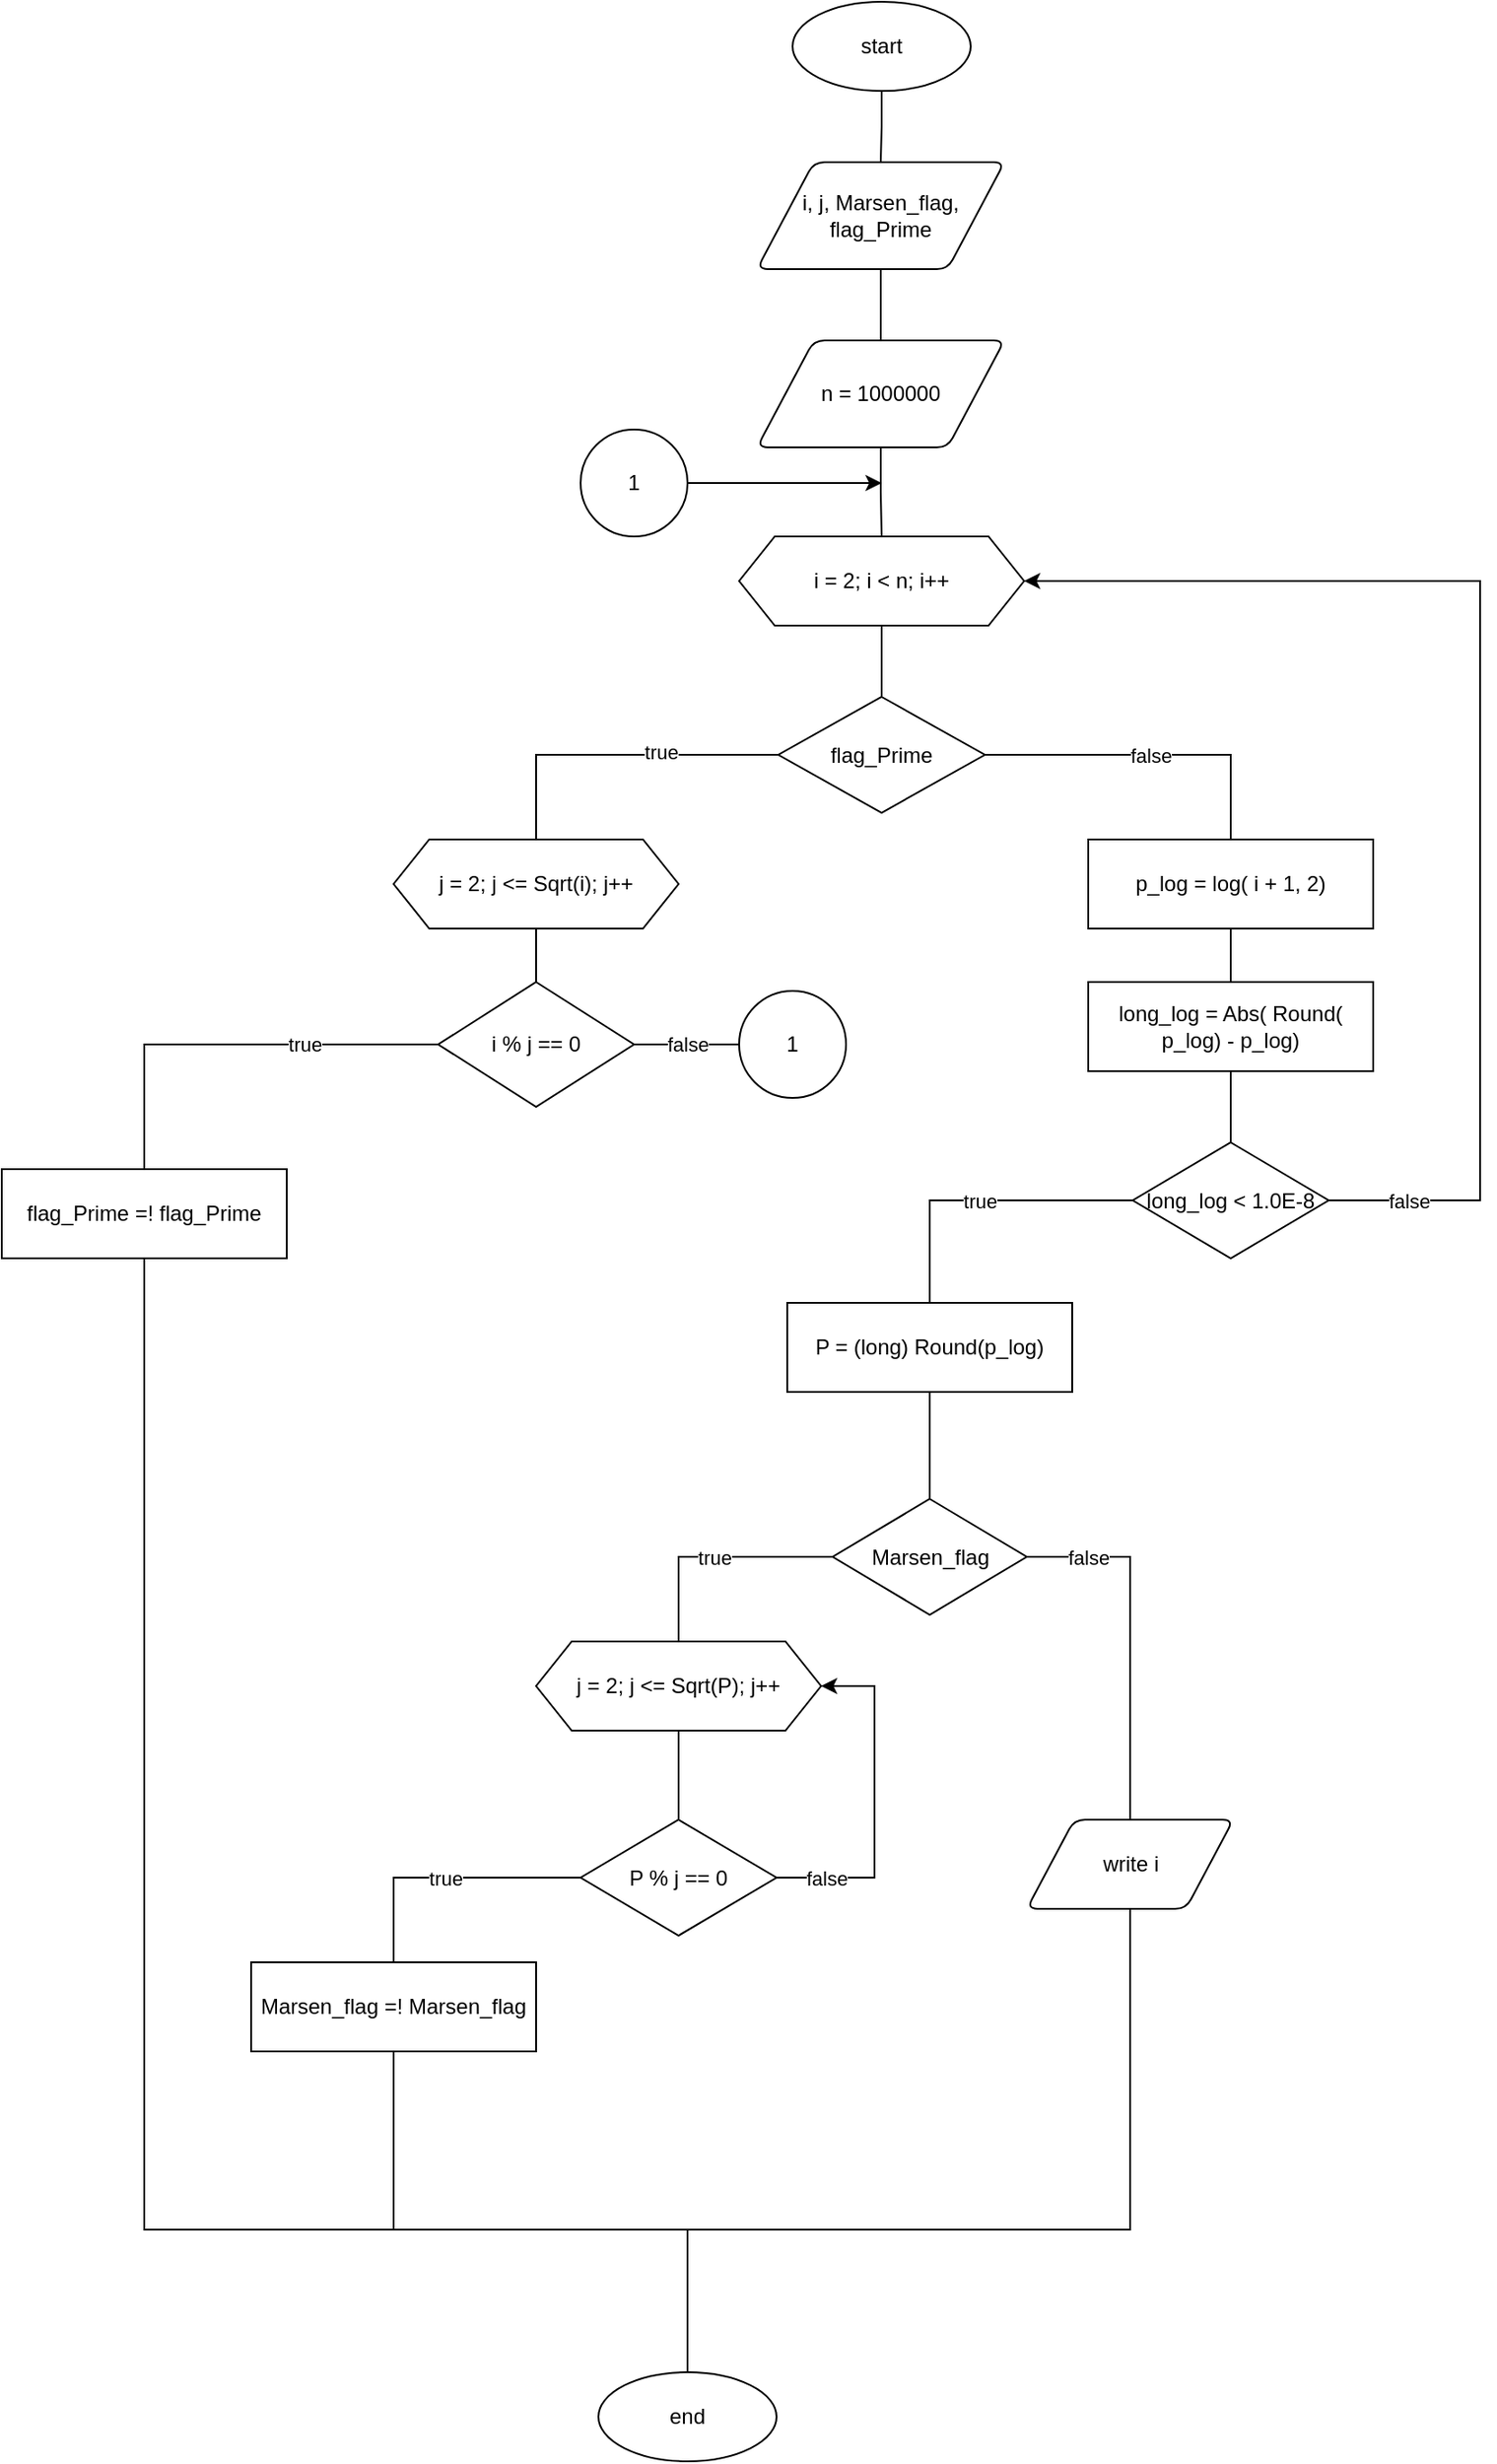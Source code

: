 <mxfile version="15.4.0" type="device"><diagram id="p_7GrzXYPsU7X0cyhCgl" name="Страница 1"><mxGraphModel dx="1963" dy="659" grid="1" gridSize="10" guides="1" tooltips="1" connect="1" arrows="1" fold="1" page="1" pageScale="1" pageWidth="827" pageHeight="1169" math="0" shadow="0"><root><mxCell id="0"/><mxCell id="1" parent="0"/><mxCell id="FSP6PFVBy5iVxwHqS6Sb-53" style="edgeStyle=orthogonalEdgeStyle;rounded=0;orthogonalLoop=1;jettySize=auto;html=1;exitX=0.5;exitY=1;exitDx=0;exitDy=0;exitPerimeter=0;entryX=0.5;entryY=0;entryDx=0;entryDy=0;endArrow=none;endFill=0;" edge="1" parent="1" source="FSP6PFVBy5iVxwHqS6Sb-1" target="FSP6PFVBy5iVxwHqS6Sb-52"><mxGeometry relative="1" as="geometry"/></mxCell><mxCell id="FSP6PFVBy5iVxwHqS6Sb-1" value="start" style="strokeWidth=1;html=1;shape=mxgraph.flowchart.start_1;whiteSpace=wrap;" vertex="1" parent="1"><mxGeometry x="364" y="40" width="100" height="50" as="geometry"/></mxCell><mxCell id="FSP6PFVBy5iVxwHqS6Sb-7" style="edgeStyle=orthogonalEdgeStyle;rounded=0;orthogonalLoop=1;jettySize=auto;html=1;exitX=0.5;exitY=1;exitDx=0;exitDy=0;endArrow=none;endFill=0;" edge="1" parent="1" source="FSP6PFVBy5iVxwHqS6Sb-2" target="FSP6PFVBy5iVxwHqS6Sb-6"><mxGeometry relative="1" as="geometry"/></mxCell><mxCell id="FSP6PFVBy5iVxwHqS6Sb-2" value="n = 1000000" style="shape=parallelogram;html=1;strokeWidth=1;perimeter=parallelogramPerimeter;whiteSpace=wrap;rounded=1;arcSize=12;size=0.23;" vertex="1" parent="1"><mxGeometry x="344" y="230" width="139" height="60" as="geometry"/></mxCell><mxCell id="FSP6PFVBy5iVxwHqS6Sb-9" value="" style="edgeStyle=orthogonalEdgeStyle;rounded=0;orthogonalLoop=1;jettySize=auto;html=1;endArrow=none;endFill=0;" edge="1" parent="1" source="FSP6PFVBy5iVxwHqS6Sb-6" target="FSP6PFVBy5iVxwHqS6Sb-8"><mxGeometry relative="1" as="geometry"/></mxCell><mxCell id="FSP6PFVBy5iVxwHqS6Sb-6" value="i = 2; i &amp;lt; n; i++" style="shape=hexagon;perimeter=hexagonPerimeter2;whiteSpace=wrap;html=1;fixedSize=1;strokeWidth=1;" vertex="1" parent="1"><mxGeometry x="334" y="340" width="160" height="50" as="geometry"/></mxCell><mxCell id="FSP6PFVBy5iVxwHqS6Sb-14" value="true" style="edgeStyle=orthogonalEdgeStyle;rounded=0;orthogonalLoop=1;jettySize=auto;html=1;endArrow=none;endFill=0;" edge="1" parent="1" source="FSP6PFVBy5iVxwHqS6Sb-8" target="FSP6PFVBy5iVxwHqS6Sb-12"><mxGeometry x="-0.281" y="-2" relative="1" as="geometry"><mxPoint as="offset"/></mxGeometry></mxCell><mxCell id="FSP6PFVBy5iVxwHqS6Sb-27" value="false" style="edgeStyle=orthogonalEdgeStyle;rounded=0;orthogonalLoop=1;jettySize=auto;html=1;exitX=1;exitY=0.5;exitDx=0;exitDy=0;endArrow=none;endFill=0;" edge="1" parent="1" source="FSP6PFVBy5iVxwHqS6Sb-8" target="FSP6PFVBy5iVxwHqS6Sb-26"><mxGeometry relative="1" as="geometry"/></mxCell><mxCell id="FSP6PFVBy5iVxwHqS6Sb-8" value="flag_Prime" style="rhombus;whiteSpace=wrap;html=1;strokeWidth=1;" vertex="1" parent="1"><mxGeometry x="356" y="430" width="116" height="65" as="geometry"/></mxCell><mxCell id="FSP6PFVBy5iVxwHqS6Sb-17" value="" style="edgeStyle=orthogonalEdgeStyle;rounded=0;orthogonalLoop=1;jettySize=auto;html=1;endArrow=none;endFill=0;" edge="1" parent="1" source="FSP6PFVBy5iVxwHqS6Sb-12" target="FSP6PFVBy5iVxwHqS6Sb-16"><mxGeometry relative="1" as="geometry"/></mxCell><mxCell id="FSP6PFVBy5iVxwHqS6Sb-12" value="j = 2; j &amp;lt;= Sqrt(i); j++" style="shape=hexagon;perimeter=hexagonPerimeter2;whiteSpace=wrap;html=1;fixedSize=1;strokeWidth=1;" vertex="1" parent="1"><mxGeometry x="140" y="510" width="160" height="50" as="geometry"/></mxCell><mxCell id="FSP6PFVBy5iVxwHqS6Sb-22" value="true" style="edgeStyle=orthogonalEdgeStyle;rounded=0;orthogonalLoop=1;jettySize=auto;html=1;exitX=0;exitY=0.5;exitDx=0;exitDy=0;endArrow=none;endFill=0;" edge="1" parent="1" source="FSP6PFVBy5iVxwHqS6Sb-16" target="FSP6PFVBy5iVxwHqS6Sb-20"><mxGeometry x="-0.357" relative="1" as="geometry"><Array as="points"><mxPoint y="625"/></Array><mxPoint as="offset"/></mxGeometry></mxCell><mxCell id="FSP6PFVBy5iVxwHqS6Sb-58" value="false" style="edgeStyle=orthogonalEdgeStyle;rounded=0;orthogonalLoop=1;jettySize=auto;html=1;exitX=1;exitY=0.5;exitDx=0;exitDy=0;entryX=0;entryY=0.5;entryDx=0;entryDy=0;entryPerimeter=0;endArrow=none;endFill=0;" edge="1" parent="1" source="FSP6PFVBy5iVxwHqS6Sb-16" target="FSP6PFVBy5iVxwHqS6Sb-56"><mxGeometry relative="1" as="geometry"/></mxCell><mxCell id="FSP6PFVBy5iVxwHqS6Sb-16" value="i % j == 0" style="rhombus;whiteSpace=wrap;html=1;strokeWidth=1;" vertex="1" parent="1"><mxGeometry x="165" y="590" width="110" height="70" as="geometry"/></mxCell><mxCell id="FSP6PFVBy5iVxwHqS6Sb-23" style="edgeStyle=orthogonalEdgeStyle;rounded=0;orthogonalLoop=1;jettySize=auto;html=1;exitX=0.5;exitY=1;exitDx=0;exitDy=0;endArrow=none;endFill=0;" edge="1" parent="1" source="FSP6PFVBy5iVxwHqS6Sb-20"><mxGeometry relative="1" as="geometry"><mxPoint x="310" y="1290" as="targetPoint"/><Array as="points"><mxPoint y="1290"/></Array></mxGeometry></mxCell><mxCell id="FSP6PFVBy5iVxwHqS6Sb-20" value="flag_Prime =! flag_Prime" style="rounded=0;whiteSpace=wrap;html=1;strokeWidth=1;" vertex="1" parent="1"><mxGeometry x="-80" y="695" width="160" height="50" as="geometry"/></mxCell><mxCell id="FSP6PFVBy5iVxwHqS6Sb-29" style="edgeStyle=orthogonalEdgeStyle;rounded=0;orthogonalLoop=1;jettySize=auto;html=1;exitX=0.5;exitY=1;exitDx=0;exitDy=0;entryX=0.5;entryY=0;entryDx=0;entryDy=0;endArrow=none;endFill=0;" edge="1" parent="1" source="FSP6PFVBy5iVxwHqS6Sb-26" target="FSP6PFVBy5iVxwHqS6Sb-28"><mxGeometry relative="1" as="geometry"/></mxCell><mxCell id="FSP6PFVBy5iVxwHqS6Sb-26" value="p_log = log( i + 1, 2)" style="rounded=0;whiteSpace=wrap;html=1;strokeWidth=1;" vertex="1" parent="1"><mxGeometry x="530" y="510" width="160" height="50" as="geometry"/></mxCell><mxCell id="FSP6PFVBy5iVxwHqS6Sb-32" style="edgeStyle=orthogonalEdgeStyle;rounded=0;orthogonalLoop=1;jettySize=auto;html=1;exitX=0.5;exitY=1;exitDx=0;exitDy=0;entryX=0.5;entryY=0;entryDx=0;entryDy=0;endArrow=none;endFill=0;" edge="1" parent="1" source="FSP6PFVBy5iVxwHqS6Sb-28" target="FSP6PFVBy5iVxwHqS6Sb-30"><mxGeometry relative="1" as="geometry"/></mxCell><mxCell id="FSP6PFVBy5iVxwHqS6Sb-28" value="long_log = Abs( Round( p_log) - p_log)" style="rounded=0;whiteSpace=wrap;html=1;strokeWidth=1;" vertex="1" parent="1"><mxGeometry x="530" y="590" width="160" height="50" as="geometry"/></mxCell><mxCell id="FSP6PFVBy5iVxwHqS6Sb-34" value="true" style="edgeStyle=orthogonalEdgeStyle;rounded=0;orthogonalLoop=1;jettySize=auto;html=1;exitX=0;exitY=0.5;exitDx=0;exitDy=0;entryX=0.5;entryY=0;entryDx=0;entryDy=0;endArrow=none;endFill=0;" edge="1" parent="1" source="FSP6PFVBy5iVxwHqS6Sb-30" target="FSP6PFVBy5iVxwHqS6Sb-33"><mxGeometry relative="1" as="geometry"/></mxCell><mxCell id="FSP6PFVBy5iVxwHqS6Sb-35" value="false" style="edgeStyle=orthogonalEdgeStyle;rounded=0;orthogonalLoop=1;jettySize=auto;html=1;exitX=1;exitY=0.5;exitDx=0;exitDy=0;endArrow=classic;endFill=1;entryX=1;entryY=0.5;entryDx=0;entryDy=0;" edge="1" parent="1" source="FSP6PFVBy5iVxwHqS6Sb-30" target="FSP6PFVBy5iVxwHqS6Sb-6"><mxGeometry x="-0.869" relative="1" as="geometry"><mxPoint x="740" y="713" as="targetPoint"/><Array as="points"><mxPoint x="750" y="713"/><mxPoint x="750" y="365"/></Array><mxPoint as="offset"/></mxGeometry></mxCell><mxCell id="FSP6PFVBy5iVxwHqS6Sb-30" value="long_log &amp;lt; 1.0E-8" style="rhombus;whiteSpace=wrap;html=1;rounded=0;strokeWidth=1;" vertex="1" parent="1"><mxGeometry x="555" y="680" width="110" height="65" as="geometry"/></mxCell><mxCell id="FSP6PFVBy5iVxwHqS6Sb-37" value="" style="edgeStyle=orthogonalEdgeStyle;rounded=0;orthogonalLoop=1;jettySize=auto;html=1;endArrow=none;endFill=0;" edge="1" parent="1" source="FSP6PFVBy5iVxwHqS6Sb-33" target="FSP6PFVBy5iVxwHqS6Sb-36"><mxGeometry relative="1" as="geometry"/></mxCell><mxCell id="FSP6PFVBy5iVxwHqS6Sb-33" value="P = (long) Round(p_log)" style="rounded=0;whiteSpace=wrap;html=1;strokeWidth=1;" vertex="1" parent="1"><mxGeometry x="361" y="770" width="160" height="50" as="geometry"/></mxCell><mxCell id="FSP6PFVBy5iVxwHqS6Sb-39" value="true" style="edgeStyle=orthogonalEdgeStyle;rounded=0;orthogonalLoop=1;jettySize=auto;html=1;exitX=0;exitY=0.5;exitDx=0;exitDy=0;entryX=0.5;entryY=0;entryDx=0;entryDy=0;endArrow=none;endFill=0;" edge="1" parent="1" source="FSP6PFVBy5iVxwHqS6Sb-36" target="FSP6PFVBy5iVxwHqS6Sb-38"><mxGeometry relative="1" as="geometry"/></mxCell><mxCell id="FSP6PFVBy5iVxwHqS6Sb-50" value="false" style="edgeStyle=orthogonalEdgeStyle;rounded=0;orthogonalLoop=1;jettySize=auto;html=1;exitX=1;exitY=0.5;exitDx=0;exitDy=0;endArrow=none;endFill=0;" edge="1" parent="1" source="FSP6PFVBy5iVxwHqS6Sb-36" target="FSP6PFVBy5iVxwHqS6Sb-46"><mxGeometry x="-0.664" relative="1" as="geometry"><mxPoint x="580" y="913" as="targetPoint"/><mxPoint as="offset"/></mxGeometry></mxCell><mxCell id="FSP6PFVBy5iVxwHqS6Sb-36" value="Marsen_flag" style="rhombus;whiteSpace=wrap;html=1;rounded=0;strokeWidth=1;" vertex="1" parent="1"><mxGeometry x="386.5" y="880" width="109" height="65" as="geometry"/></mxCell><mxCell id="FSP6PFVBy5iVxwHqS6Sb-42" style="edgeStyle=orthogonalEdgeStyle;rounded=0;orthogonalLoop=1;jettySize=auto;html=1;exitX=0.5;exitY=1;exitDx=0;exitDy=0;entryX=0.5;entryY=0;entryDx=0;entryDy=0;endArrow=none;endFill=0;" edge="1" parent="1" source="FSP6PFVBy5iVxwHqS6Sb-38" target="FSP6PFVBy5iVxwHqS6Sb-40"><mxGeometry relative="1" as="geometry"/></mxCell><mxCell id="FSP6PFVBy5iVxwHqS6Sb-38" value="j = 2; j &amp;lt;= Sqrt(P); j++" style="shape=hexagon;perimeter=hexagonPerimeter2;whiteSpace=wrap;html=1;fixedSize=1;strokeWidth=1;" vertex="1" parent="1"><mxGeometry x="220" y="960" width="160" height="50" as="geometry"/></mxCell><mxCell id="FSP6PFVBy5iVxwHqS6Sb-44" value="true" style="edgeStyle=orthogonalEdgeStyle;rounded=0;orthogonalLoop=1;jettySize=auto;html=1;exitX=0;exitY=0.5;exitDx=0;exitDy=0;entryX=0.5;entryY=0;entryDx=0;entryDy=0;endArrow=none;endFill=0;" edge="1" parent="1" source="FSP6PFVBy5iVxwHqS6Sb-40" target="FSP6PFVBy5iVxwHqS6Sb-43"><mxGeometry relative="1" as="geometry"/></mxCell><mxCell id="FSP6PFVBy5iVxwHqS6Sb-59" value="false" style="edgeStyle=orthogonalEdgeStyle;rounded=0;orthogonalLoop=1;jettySize=auto;html=1;exitX=1;exitY=0.5;exitDx=0;exitDy=0;endArrow=classic;endFill=1;entryX=1;entryY=0.5;entryDx=0;entryDy=0;" edge="1" parent="1" source="FSP6PFVBy5iVxwHqS6Sb-40" target="FSP6PFVBy5iVxwHqS6Sb-38"><mxGeometry x="-0.71" relative="1" as="geometry"><mxPoint x="400" y="1093" as="targetPoint"/><Array as="points"><mxPoint x="410" y="1092"/><mxPoint x="410" y="985"/></Array><mxPoint as="offset"/></mxGeometry></mxCell><mxCell id="FSP6PFVBy5iVxwHqS6Sb-40" value="P % j == 0" style="rhombus;whiteSpace=wrap;html=1;strokeWidth=1;" vertex="1" parent="1"><mxGeometry x="245" y="1060" width="110" height="65" as="geometry"/></mxCell><mxCell id="FSP6PFVBy5iVxwHqS6Sb-47" style="edgeStyle=orthogonalEdgeStyle;rounded=0;orthogonalLoop=1;jettySize=auto;html=1;exitX=0.5;exitY=1;exitDx=0;exitDy=0;endArrow=none;endFill=0;" edge="1" parent="1" source="FSP6PFVBy5iVxwHqS6Sb-43"><mxGeometry relative="1" as="geometry"><mxPoint x="140" y="1290" as="targetPoint"/></mxGeometry></mxCell><mxCell id="FSP6PFVBy5iVxwHqS6Sb-43" value="Marsen_flag =! Marsen_flag" style="rounded=0;whiteSpace=wrap;html=1;strokeWidth=1;" vertex="1" parent="1"><mxGeometry x="60" y="1140" width="160" height="50" as="geometry"/></mxCell><mxCell id="FSP6PFVBy5iVxwHqS6Sb-49" style="edgeStyle=orthogonalEdgeStyle;rounded=0;orthogonalLoop=1;jettySize=auto;html=1;exitX=0.5;exitY=1;exitDx=0;exitDy=0;endArrow=none;endFill=0;entryX=0.5;entryY=0;entryDx=0;entryDy=0;entryPerimeter=0;" edge="1" parent="1" source="FSP6PFVBy5iVxwHqS6Sb-46" target="FSP6PFVBy5iVxwHqS6Sb-51"><mxGeometry relative="1" as="geometry"><mxPoint x="305" y="1290" as="targetPoint"/><Array as="points"><mxPoint x="554" y="1290"/><mxPoint x="305" y="1290"/></Array></mxGeometry></mxCell><mxCell id="FSP6PFVBy5iVxwHqS6Sb-46" value="write i" style="shape=parallelogram;html=1;strokeWidth=1;perimeter=parallelogramPerimeter;whiteSpace=wrap;rounded=1;arcSize=12;size=0.23;" vertex="1" parent="1"><mxGeometry x="495.5" y="1060" width="116" height="50" as="geometry"/></mxCell><mxCell id="FSP6PFVBy5iVxwHqS6Sb-51" value="end" style="strokeWidth=1;html=1;shape=mxgraph.flowchart.start_1;whiteSpace=wrap;" vertex="1" parent="1"><mxGeometry x="255" y="1370" width="100" height="50" as="geometry"/></mxCell><mxCell id="FSP6PFVBy5iVxwHqS6Sb-54" style="edgeStyle=orthogonalEdgeStyle;rounded=0;orthogonalLoop=1;jettySize=auto;html=1;exitX=0.5;exitY=1;exitDx=0;exitDy=0;entryX=0.5;entryY=0;entryDx=0;entryDy=0;endArrow=none;endFill=0;" edge="1" parent="1" source="FSP6PFVBy5iVxwHqS6Sb-52" target="FSP6PFVBy5iVxwHqS6Sb-2"><mxGeometry relative="1" as="geometry"/></mxCell><mxCell id="FSP6PFVBy5iVxwHqS6Sb-52" value="i, j, Marsen_flag, flag_Prime" style="shape=parallelogram;html=1;strokeWidth=1;perimeter=parallelogramPerimeter;whiteSpace=wrap;rounded=1;arcSize=12;size=0.23;" vertex="1" parent="1"><mxGeometry x="344" y="130" width="139" height="60" as="geometry"/></mxCell><mxCell id="FSP6PFVBy5iVxwHqS6Sb-56" value="1" style="strokeWidth=1;html=1;shape=mxgraph.flowchart.start_2;whiteSpace=wrap;" vertex="1" parent="1"><mxGeometry x="334" y="595" width="60" height="60" as="geometry"/></mxCell><mxCell id="FSP6PFVBy5iVxwHqS6Sb-61" value="" style="edgeStyle=orthogonalEdgeStyle;rounded=0;orthogonalLoop=1;jettySize=auto;html=1;endArrow=classic;endFill=1;" edge="1" parent="1" source="FSP6PFVBy5iVxwHqS6Sb-60"><mxGeometry relative="1" as="geometry"><mxPoint x="414" y="310" as="targetPoint"/><Array as="points"><mxPoint x="414" y="310"/></Array></mxGeometry></mxCell><mxCell id="FSP6PFVBy5iVxwHqS6Sb-60" value="1" style="strokeWidth=1;html=1;shape=mxgraph.flowchart.start_2;whiteSpace=wrap;" vertex="1" parent="1"><mxGeometry x="245" y="280" width="60" height="60" as="geometry"/></mxCell></root></mxGraphModel></diagram></mxfile>